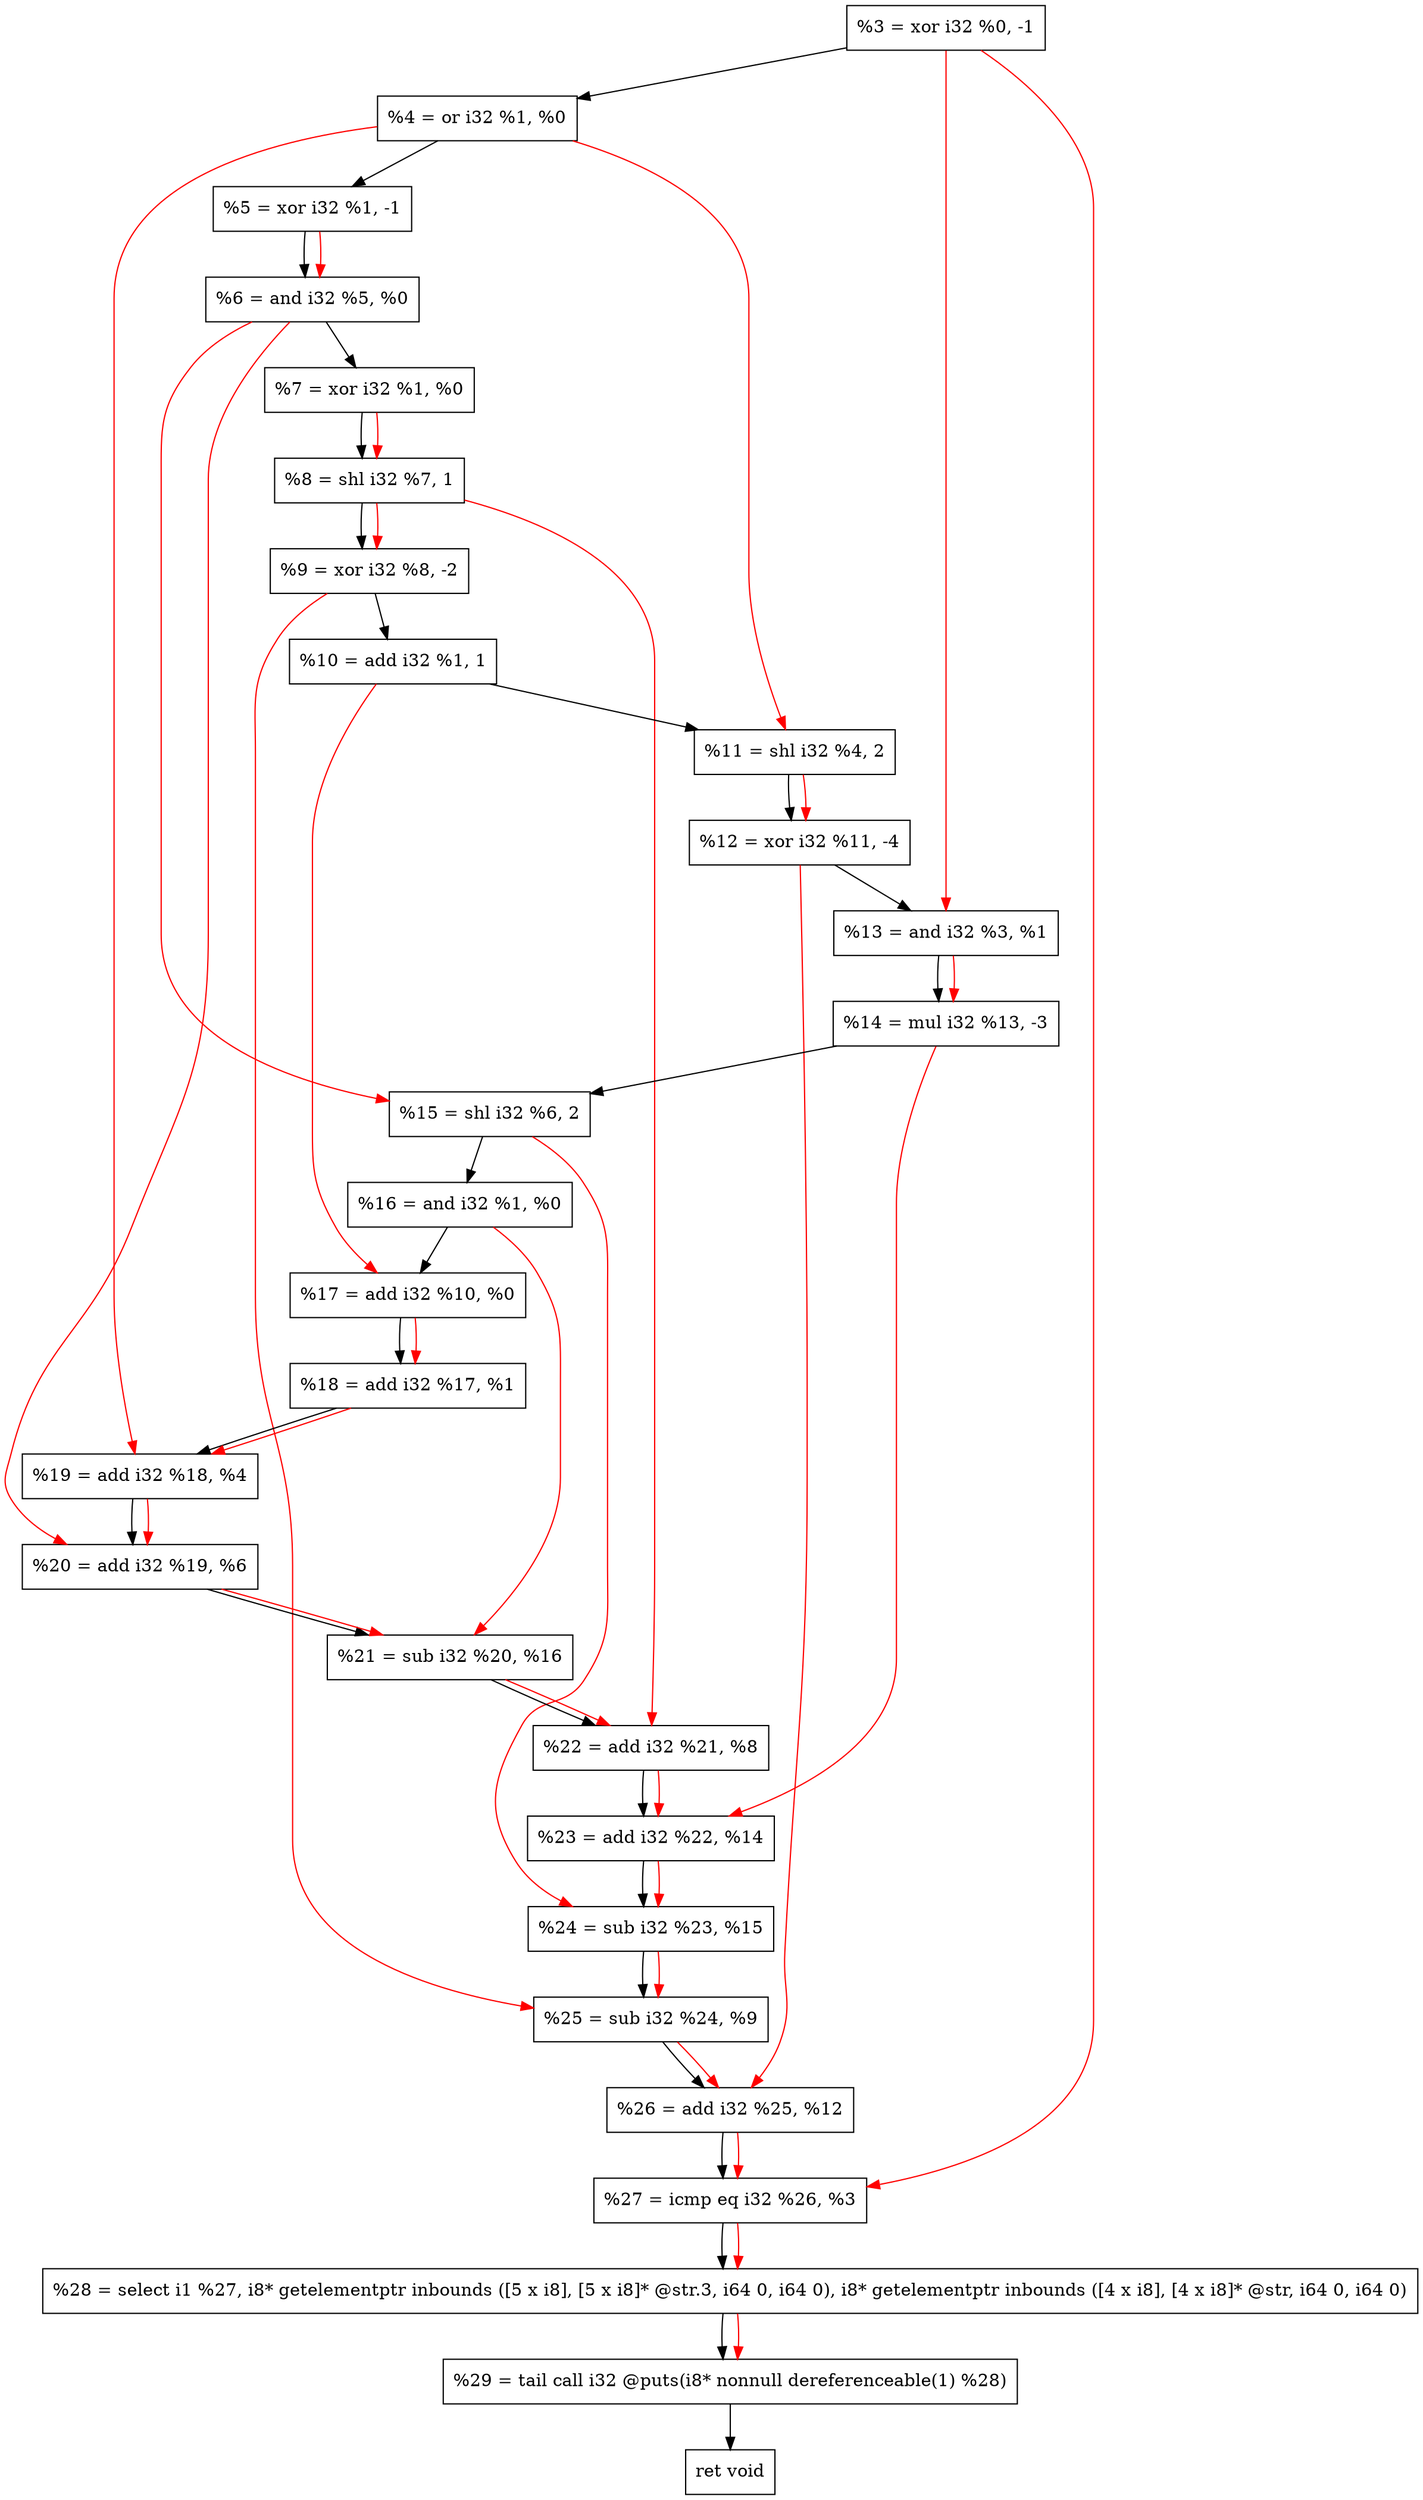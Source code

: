 digraph "DFG for'crackme' function" {
	Node0x1762bb0[shape=record, label="  %3 = xor i32 %0, -1"];
	Node0x1762c20[shape=record, label="  %4 = or i32 %1, %0"];
	Node0x1762ce0[shape=record, label="  %5 = xor i32 %1, -1"];
	Node0x1762d50[shape=record, label="  %6 = and i32 %5, %0"];
	Node0x1762dc0[shape=record, label="  %7 = xor i32 %1, %0"];
	Node0x1762e30[shape=record, label="  %8 = shl i32 %7, 1"];
	Node0x1762ed0[shape=record, label="  %9 = xor i32 %8, -2"];
	Node0x1762f40[shape=record, label="  %10 = add i32 %1, 1"];
	Node0x1762fe0[shape=record, label="  %11 = shl i32 %4, 2"];
	Node0x1763080[shape=record, label="  %12 = xor i32 %11, -4"];
	Node0x17630f0[shape=record, label="  %13 = and i32 %3, %1"];
	Node0x1763190[shape=record, label="  %14 = mul i32 %13, -3"];
	Node0x1763200[shape=record, label="  %15 = shl i32 %6, 2"];
	Node0x1763270[shape=record, label="  %16 = and i32 %1, %0"];
	Node0x17632e0[shape=record, label="  %17 = add i32 %10, %0"];
	Node0x1763350[shape=record, label="  %18 = add i32 %17, %1"];
	Node0x17633c0[shape=record, label="  %19 = add i32 %18, %4"];
	Node0x1763430[shape=record, label="  %20 = add i32 %19, %6"];
	Node0x17634a0[shape=record, label="  %21 = sub i32 %20, %16"];
	Node0x1763510[shape=record, label="  %22 = add i32 %21, %8"];
	Node0x1763580[shape=record, label="  %23 = add i32 %22, %14"];
	Node0x17635f0[shape=record, label="  %24 = sub i32 %23, %15"];
	Node0x1763660[shape=record, label="  %25 = sub i32 %24, %9"];
	Node0x17636d0[shape=record, label="  %26 = add i32 %25, %12"];
	Node0x1763740[shape=record, label="  %27 = icmp eq i32 %26, %3"];
	Node0x1703268[shape=record, label="  %28 = select i1 %27, i8* getelementptr inbounds ([5 x i8], [5 x i8]* @str.3, i64 0, i64 0), i8* getelementptr inbounds ([4 x i8], [4 x i8]* @str, i64 0, i64 0)"];
	Node0x1763be0[shape=record, label="  %29 = tail call i32 @puts(i8* nonnull dereferenceable(1) %28)"];
	Node0x1763c30[shape=record, label="  ret void"];
	Node0x1762bb0 -> Node0x1762c20;
	Node0x1762c20 -> Node0x1762ce0;
	Node0x1762ce0 -> Node0x1762d50;
	Node0x1762d50 -> Node0x1762dc0;
	Node0x1762dc0 -> Node0x1762e30;
	Node0x1762e30 -> Node0x1762ed0;
	Node0x1762ed0 -> Node0x1762f40;
	Node0x1762f40 -> Node0x1762fe0;
	Node0x1762fe0 -> Node0x1763080;
	Node0x1763080 -> Node0x17630f0;
	Node0x17630f0 -> Node0x1763190;
	Node0x1763190 -> Node0x1763200;
	Node0x1763200 -> Node0x1763270;
	Node0x1763270 -> Node0x17632e0;
	Node0x17632e0 -> Node0x1763350;
	Node0x1763350 -> Node0x17633c0;
	Node0x17633c0 -> Node0x1763430;
	Node0x1763430 -> Node0x17634a0;
	Node0x17634a0 -> Node0x1763510;
	Node0x1763510 -> Node0x1763580;
	Node0x1763580 -> Node0x17635f0;
	Node0x17635f0 -> Node0x1763660;
	Node0x1763660 -> Node0x17636d0;
	Node0x17636d0 -> Node0x1763740;
	Node0x1763740 -> Node0x1703268;
	Node0x1703268 -> Node0x1763be0;
	Node0x1763be0 -> Node0x1763c30;
edge [color=red]
	Node0x1762ce0 -> Node0x1762d50;
	Node0x1762dc0 -> Node0x1762e30;
	Node0x1762e30 -> Node0x1762ed0;
	Node0x1762c20 -> Node0x1762fe0;
	Node0x1762fe0 -> Node0x1763080;
	Node0x1762bb0 -> Node0x17630f0;
	Node0x17630f0 -> Node0x1763190;
	Node0x1762d50 -> Node0x1763200;
	Node0x1762f40 -> Node0x17632e0;
	Node0x17632e0 -> Node0x1763350;
	Node0x1763350 -> Node0x17633c0;
	Node0x1762c20 -> Node0x17633c0;
	Node0x17633c0 -> Node0x1763430;
	Node0x1762d50 -> Node0x1763430;
	Node0x1763430 -> Node0x17634a0;
	Node0x1763270 -> Node0x17634a0;
	Node0x17634a0 -> Node0x1763510;
	Node0x1762e30 -> Node0x1763510;
	Node0x1763510 -> Node0x1763580;
	Node0x1763190 -> Node0x1763580;
	Node0x1763580 -> Node0x17635f0;
	Node0x1763200 -> Node0x17635f0;
	Node0x17635f0 -> Node0x1763660;
	Node0x1762ed0 -> Node0x1763660;
	Node0x1763660 -> Node0x17636d0;
	Node0x1763080 -> Node0x17636d0;
	Node0x17636d0 -> Node0x1763740;
	Node0x1762bb0 -> Node0x1763740;
	Node0x1763740 -> Node0x1703268;
	Node0x1703268 -> Node0x1763be0;
}
